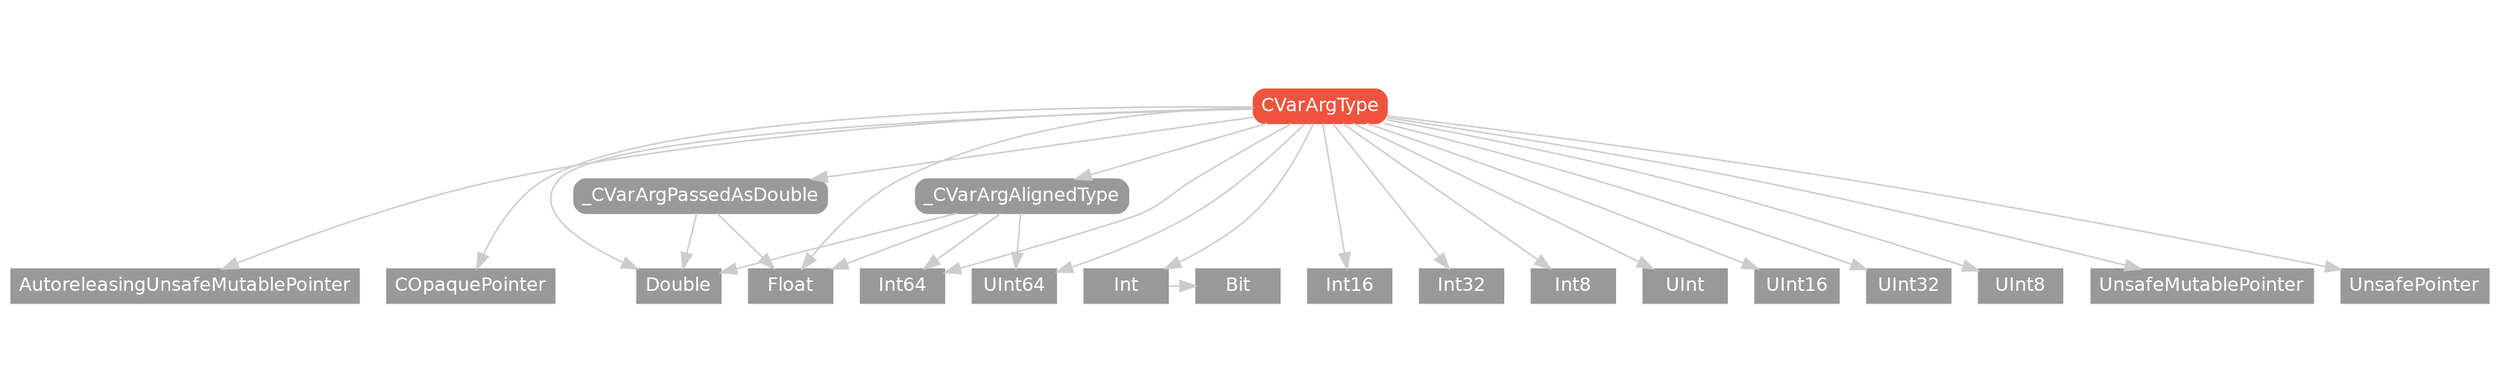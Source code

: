 strict digraph "CVarArgType - Type Hierarchy - SwiftDoc.org" {
    pad="0.1,0.8"
    node [shape=box, style="filled,rounded", color="#999999", fillcolor="#999999", fontcolor=white, fontname=Helvetica, fontnames="Helvetica,sansserif", fontsize=12, margin="0.07,0.05", height="0.3"]
    edge [color="#cccccc"]
    "AutoreleasingUnsafeMutablePointer" [URL="/type/AutoreleasingUnsafeMutablePointer/", style=filled]
    "Bit" [URL="/type/Bit/", style=filled]
    "COpaquePointer" [URL="/type/COpaquePointer/", style=filled]
    "CVarArgType" [URL="/protocol/CVarArgType/", style="filled,rounded", fillcolor="#ee543d", color="#ee543d"]
    "Double" [URL="/type/Double/", style=filled]
    "Float" [URL="/type/Float/", style=filled]
    "Int" [URL="/type/Int/", style=filled]
    "Int16" [URL="/type/Int16/", style=filled]
    "Int32" [URL="/type/Int32/", style=filled]
    "Int64" [URL="/type/Int64/", style=filled]
    "Int8" [URL="/type/Int8/", style=filled]
    "UInt" [URL="/type/UInt/", style=filled]
    "UInt16" [URL="/type/UInt16/", style=filled]
    "UInt32" [URL="/type/UInt32/", style=filled]
    "UInt64" [URL="/type/UInt64/", style=filled]
    "UInt8" [URL="/type/UInt8/", style=filled]
    "UnsafeMutablePointer" [URL="/type/UnsafeMutablePointer/", style=filled]
    "UnsafePointer" [URL="/type/UnsafePointer/", style=filled]
    "_CVarArgAlignedType" [URL="/protocol/_CVarArgAlignedType/"]
    "_CVarArgPassedAsDouble" [URL="/protocol/_CVarArgPassedAsDouble/"]    "CVarArgType" -> "AutoreleasingUnsafeMutablePointer"
    "CVarArgType" -> "COpaquePointer"
    "CVarArgType" -> "Double"
    "CVarArgType" -> "Float"
    "CVarArgType" -> "Int"
    "CVarArgType" -> "Int16"
    "CVarArgType" -> "Int32"
    "CVarArgType" -> "Int64"
    "CVarArgType" -> "Int8"
    "CVarArgType" -> "UInt"
    "CVarArgType" -> "UInt16"
    "CVarArgType" -> "UInt32"
    "CVarArgType" -> "UInt64"
    "CVarArgType" -> "UInt8"
    "CVarArgType" -> "UnsafeMutablePointer"
    "CVarArgType" -> "UnsafePointer"
    "CVarArgType" -> "_CVarArgAlignedType"
    "CVarArgType" -> "_CVarArgPassedAsDouble"
    "Int" -> "Bit"
    "_CVarArgAlignedType" -> "Double"
    "_CVarArgAlignedType" -> "Float"
    "_CVarArgAlignedType" -> "Int64"
    "_CVarArgAlignedType" -> "UInt64"
    "_CVarArgPassedAsDouble" -> "Double"
    "_CVarArgPassedAsDouble" -> "Float"
    subgraph Types {
        rank = max; "AutoreleasingUnsafeMutablePointer"; "COpaquePointer"; "Double"; "Float"; "Int"; "Int16"; "Int32"; "Int64"; "Int8"; "UInt"; "UInt16"; "UInt32"; "UInt64"; "UInt8"; "UnsafeMutablePointer"; "UnsafePointer"; "Bit";
    }
}